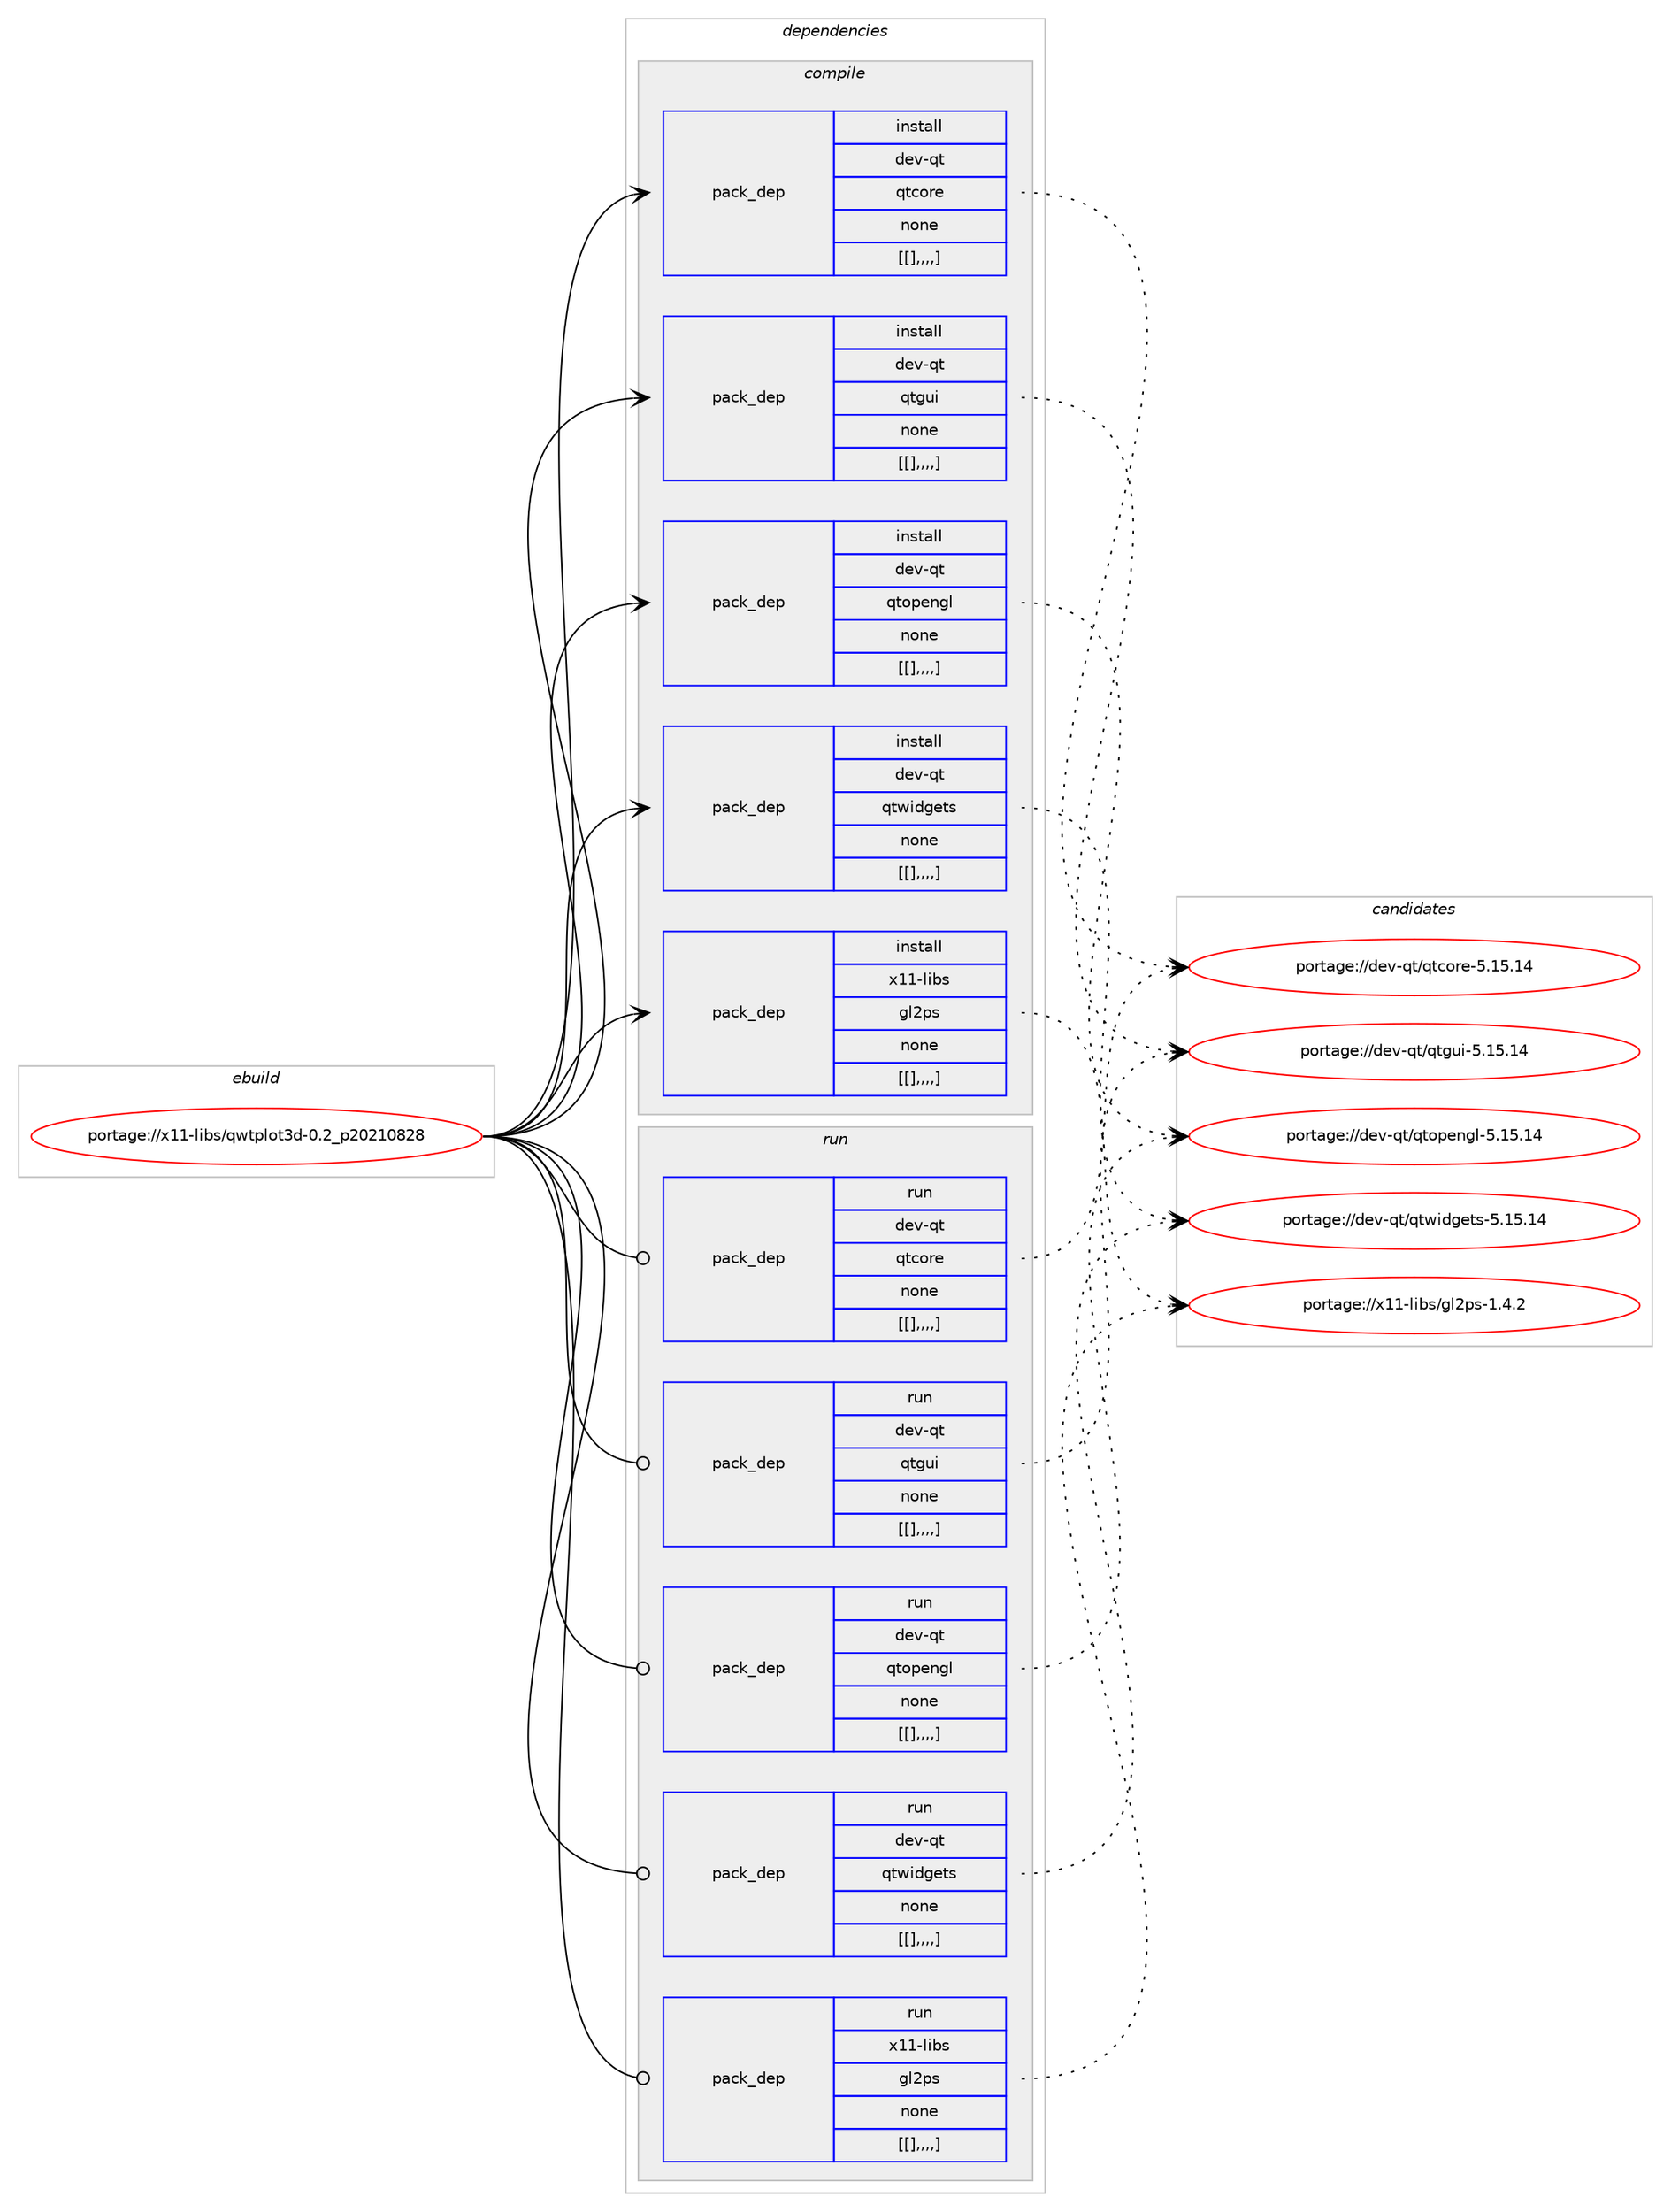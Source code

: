 digraph prolog {

# *************
# Graph options
# *************

newrank=true;
concentrate=true;
compound=true;
graph [rankdir=LR,fontname=Helvetica,fontsize=10,ranksep=1.5];#, ranksep=2.5, nodesep=0.2];
edge  [arrowhead=vee];
node  [fontname=Helvetica,fontsize=10];

# **********
# The ebuild
# **********

subgraph cluster_leftcol {
color=gray;
label=<<i>ebuild</i>>;
id [label="portage://x11-libs/qwtplot3d-0.2_p20210828", color=red, width=4, href="../x11-libs/qwtplot3d-0.2_p20210828.svg"];
}

# ****************
# The dependencies
# ****************

subgraph cluster_midcol {
color=gray;
label=<<i>dependencies</i>>;
subgraph cluster_compile {
fillcolor="#eeeeee";
style=filled;
label=<<i>compile</i>>;
subgraph pack347321 {
dependency477675 [label=<<TABLE BORDER="0" CELLBORDER="1" CELLSPACING="0" CELLPADDING="4" WIDTH="220"><TR><TD ROWSPAN="6" CELLPADDING="30">pack_dep</TD></TR><TR><TD WIDTH="110">install</TD></TR><TR><TD>dev-qt</TD></TR><TR><TD>qtcore</TD></TR><TR><TD>none</TD></TR><TR><TD>[[],,,,]</TD></TR></TABLE>>, shape=none, color=blue];
}
id:e -> dependency477675:w [weight=20,style="solid",arrowhead="vee"];
subgraph pack347322 {
dependency477676 [label=<<TABLE BORDER="0" CELLBORDER="1" CELLSPACING="0" CELLPADDING="4" WIDTH="220"><TR><TD ROWSPAN="6" CELLPADDING="30">pack_dep</TD></TR><TR><TD WIDTH="110">install</TD></TR><TR><TD>dev-qt</TD></TR><TR><TD>qtgui</TD></TR><TR><TD>none</TD></TR><TR><TD>[[],,,,]</TD></TR></TABLE>>, shape=none, color=blue];
}
id:e -> dependency477676:w [weight=20,style="solid",arrowhead="vee"];
subgraph pack347323 {
dependency477677 [label=<<TABLE BORDER="0" CELLBORDER="1" CELLSPACING="0" CELLPADDING="4" WIDTH="220"><TR><TD ROWSPAN="6" CELLPADDING="30">pack_dep</TD></TR><TR><TD WIDTH="110">install</TD></TR><TR><TD>dev-qt</TD></TR><TR><TD>qtopengl</TD></TR><TR><TD>none</TD></TR><TR><TD>[[],,,,]</TD></TR></TABLE>>, shape=none, color=blue];
}
id:e -> dependency477677:w [weight=20,style="solid",arrowhead="vee"];
subgraph pack347324 {
dependency477678 [label=<<TABLE BORDER="0" CELLBORDER="1" CELLSPACING="0" CELLPADDING="4" WIDTH="220"><TR><TD ROWSPAN="6" CELLPADDING="30">pack_dep</TD></TR><TR><TD WIDTH="110">install</TD></TR><TR><TD>dev-qt</TD></TR><TR><TD>qtwidgets</TD></TR><TR><TD>none</TD></TR><TR><TD>[[],,,,]</TD></TR></TABLE>>, shape=none, color=blue];
}
id:e -> dependency477678:w [weight=20,style="solid",arrowhead="vee"];
subgraph pack347325 {
dependency477679 [label=<<TABLE BORDER="0" CELLBORDER="1" CELLSPACING="0" CELLPADDING="4" WIDTH="220"><TR><TD ROWSPAN="6" CELLPADDING="30">pack_dep</TD></TR><TR><TD WIDTH="110">install</TD></TR><TR><TD>x11-libs</TD></TR><TR><TD>gl2ps</TD></TR><TR><TD>none</TD></TR><TR><TD>[[],,,,]</TD></TR></TABLE>>, shape=none, color=blue];
}
id:e -> dependency477679:w [weight=20,style="solid",arrowhead="vee"];
}
subgraph cluster_compileandrun {
fillcolor="#eeeeee";
style=filled;
label=<<i>compile and run</i>>;
}
subgraph cluster_run {
fillcolor="#eeeeee";
style=filled;
label=<<i>run</i>>;
subgraph pack347326 {
dependency477680 [label=<<TABLE BORDER="0" CELLBORDER="1" CELLSPACING="0" CELLPADDING="4" WIDTH="220"><TR><TD ROWSPAN="6" CELLPADDING="30">pack_dep</TD></TR><TR><TD WIDTH="110">run</TD></TR><TR><TD>dev-qt</TD></TR><TR><TD>qtcore</TD></TR><TR><TD>none</TD></TR><TR><TD>[[],,,,]</TD></TR></TABLE>>, shape=none, color=blue];
}
id:e -> dependency477680:w [weight=20,style="solid",arrowhead="odot"];
subgraph pack347327 {
dependency477681 [label=<<TABLE BORDER="0" CELLBORDER="1" CELLSPACING="0" CELLPADDING="4" WIDTH="220"><TR><TD ROWSPAN="6" CELLPADDING="30">pack_dep</TD></TR><TR><TD WIDTH="110">run</TD></TR><TR><TD>dev-qt</TD></TR><TR><TD>qtgui</TD></TR><TR><TD>none</TD></TR><TR><TD>[[],,,,]</TD></TR></TABLE>>, shape=none, color=blue];
}
id:e -> dependency477681:w [weight=20,style="solid",arrowhead="odot"];
subgraph pack347328 {
dependency477682 [label=<<TABLE BORDER="0" CELLBORDER="1" CELLSPACING="0" CELLPADDING="4" WIDTH="220"><TR><TD ROWSPAN="6" CELLPADDING="30">pack_dep</TD></TR><TR><TD WIDTH="110">run</TD></TR><TR><TD>dev-qt</TD></TR><TR><TD>qtopengl</TD></TR><TR><TD>none</TD></TR><TR><TD>[[],,,,]</TD></TR></TABLE>>, shape=none, color=blue];
}
id:e -> dependency477682:w [weight=20,style="solid",arrowhead="odot"];
subgraph pack347329 {
dependency477683 [label=<<TABLE BORDER="0" CELLBORDER="1" CELLSPACING="0" CELLPADDING="4" WIDTH="220"><TR><TD ROWSPAN="6" CELLPADDING="30">pack_dep</TD></TR><TR><TD WIDTH="110">run</TD></TR><TR><TD>dev-qt</TD></TR><TR><TD>qtwidgets</TD></TR><TR><TD>none</TD></TR><TR><TD>[[],,,,]</TD></TR></TABLE>>, shape=none, color=blue];
}
id:e -> dependency477683:w [weight=20,style="solid",arrowhead="odot"];
subgraph pack347330 {
dependency477684 [label=<<TABLE BORDER="0" CELLBORDER="1" CELLSPACING="0" CELLPADDING="4" WIDTH="220"><TR><TD ROWSPAN="6" CELLPADDING="30">pack_dep</TD></TR><TR><TD WIDTH="110">run</TD></TR><TR><TD>x11-libs</TD></TR><TR><TD>gl2ps</TD></TR><TR><TD>none</TD></TR><TR><TD>[[],,,,]</TD></TR></TABLE>>, shape=none, color=blue];
}
id:e -> dependency477684:w [weight=20,style="solid",arrowhead="odot"];
}
}

# **************
# The candidates
# **************

subgraph cluster_choices {
rank=same;
color=gray;
label=<<i>candidates</i>>;

subgraph choice347321 {
color=black;
nodesep=1;
choice1001011184511311647113116991111141014553464953464952 [label="portage://dev-qt/qtcore-5.15.14", color=red, width=4,href="../dev-qt/qtcore-5.15.14.svg"];
dependency477675:e -> choice1001011184511311647113116991111141014553464953464952:w [style=dotted,weight="100"];
}
subgraph choice347322 {
color=black;
nodesep=1;
choice10010111845113116471131161031171054553464953464952 [label="portage://dev-qt/qtgui-5.15.14", color=red, width=4,href="../dev-qt/qtgui-5.15.14.svg"];
dependency477676:e -> choice10010111845113116471131161031171054553464953464952:w [style=dotted,weight="100"];
}
subgraph choice347323 {
color=black;
nodesep=1;
choice10010111845113116471131161111121011101031084553464953464952 [label="portage://dev-qt/qtopengl-5.15.14", color=red, width=4,href="../dev-qt/qtopengl-5.15.14.svg"];
dependency477677:e -> choice10010111845113116471131161111121011101031084553464953464952:w [style=dotted,weight="100"];
}
subgraph choice347324 {
color=black;
nodesep=1;
choice10010111845113116471131161191051001031011161154553464953464952 [label="portage://dev-qt/qtwidgets-5.15.14", color=red, width=4,href="../dev-qt/qtwidgets-5.15.14.svg"];
dependency477678:e -> choice10010111845113116471131161191051001031011161154553464953464952:w [style=dotted,weight="100"];
}
subgraph choice347325 {
color=black;
nodesep=1;
choice120494945108105981154710310850112115454946524650 [label="portage://x11-libs/gl2ps-1.4.2", color=red, width=4,href="../x11-libs/gl2ps-1.4.2.svg"];
dependency477679:e -> choice120494945108105981154710310850112115454946524650:w [style=dotted,weight="100"];
}
subgraph choice347326 {
color=black;
nodesep=1;
choice1001011184511311647113116991111141014553464953464952 [label="portage://dev-qt/qtcore-5.15.14", color=red, width=4,href="../dev-qt/qtcore-5.15.14.svg"];
dependency477680:e -> choice1001011184511311647113116991111141014553464953464952:w [style=dotted,weight="100"];
}
subgraph choice347327 {
color=black;
nodesep=1;
choice10010111845113116471131161031171054553464953464952 [label="portage://dev-qt/qtgui-5.15.14", color=red, width=4,href="../dev-qt/qtgui-5.15.14.svg"];
dependency477681:e -> choice10010111845113116471131161031171054553464953464952:w [style=dotted,weight="100"];
}
subgraph choice347328 {
color=black;
nodesep=1;
choice10010111845113116471131161111121011101031084553464953464952 [label="portage://dev-qt/qtopengl-5.15.14", color=red, width=4,href="../dev-qt/qtopengl-5.15.14.svg"];
dependency477682:e -> choice10010111845113116471131161111121011101031084553464953464952:w [style=dotted,weight="100"];
}
subgraph choice347329 {
color=black;
nodesep=1;
choice10010111845113116471131161191051001031011161154553464953464952 [label="portage://dev-qt/qtwidgets-5.15.14", color=red, width=4,href="../dev-qt/qtwidgets-5.15.14.svg"];
dependency477683:e -> choice10010111845113116471131161191051001031011161154553464953464952:w [style=dotted,weight="100"];
}
subgraph choice347330 {
color=black;
nodesep=1;
choice120494945108105981154710310850112115454946524650 [label="portage://x11-libs/gl2ps-1.4.2", color=red, width=4,href="../x11-libs/gl2ps-1.4.2.svg"];
dependency477684:e -> choice120494945108105981154710310850112115454946524650:w [style=dotted,weight="100"];
}
}

}
